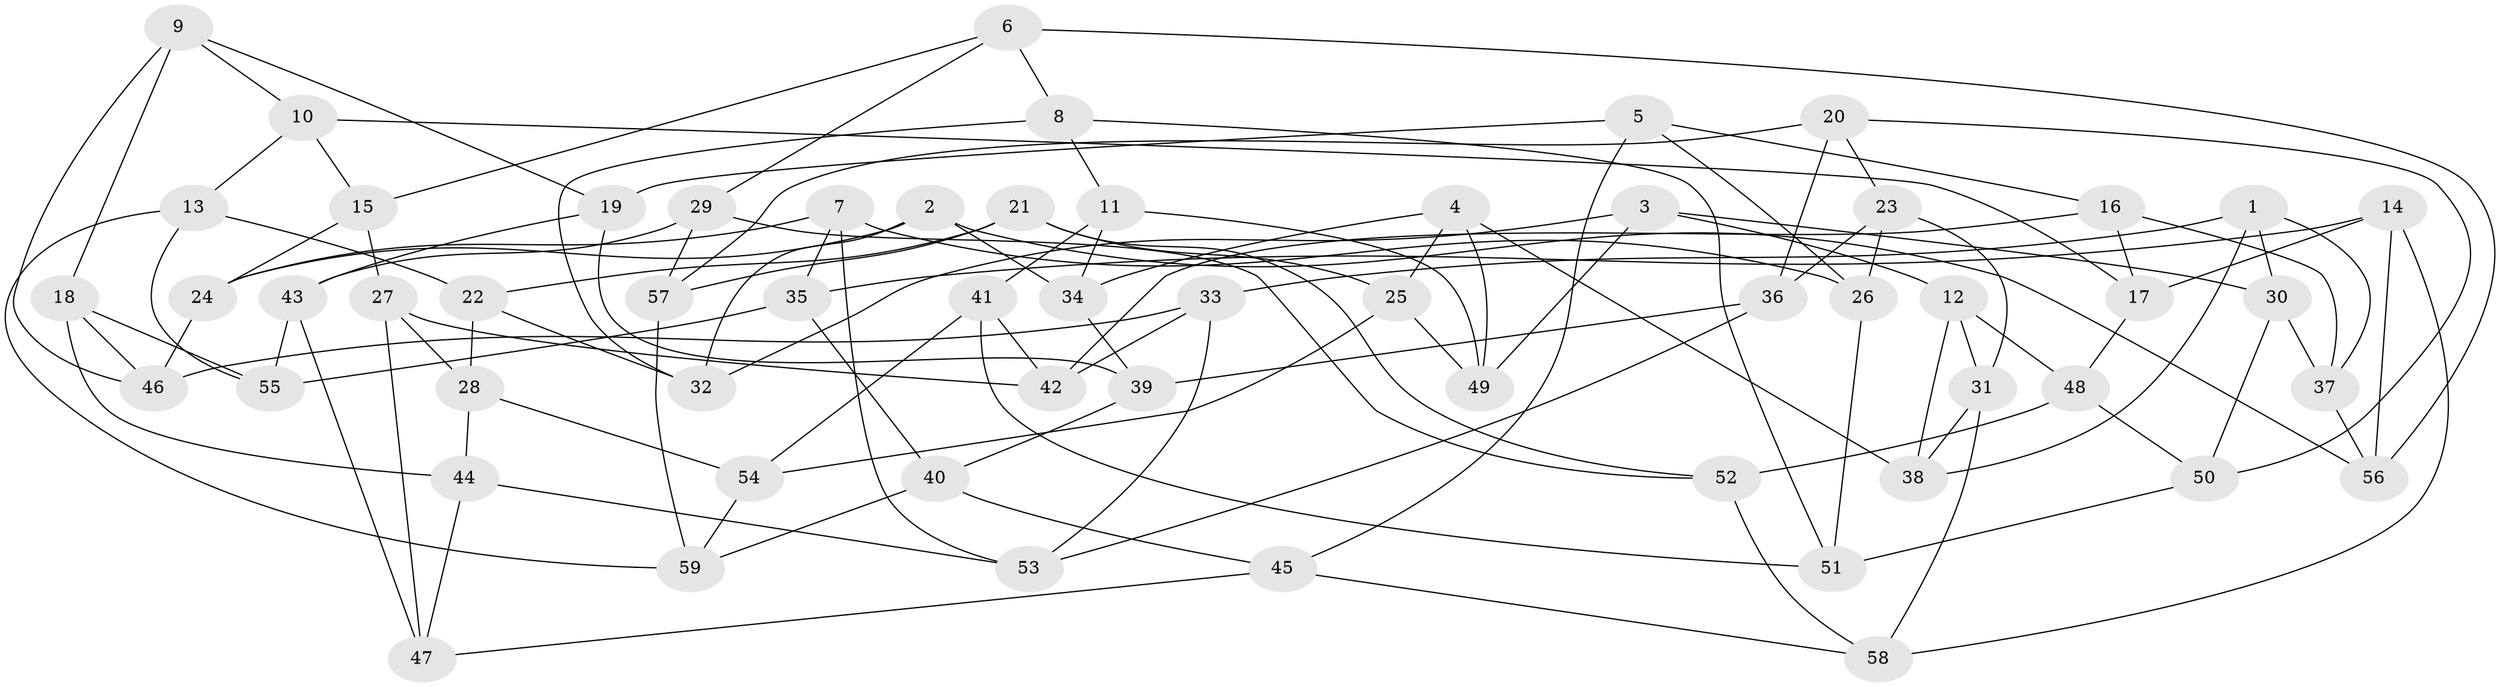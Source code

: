 // coarse degree distribution, {3: 0.11904761904761904, 4: 0.5, 6: 0.21428571428571427, 5: 0.16666666666666666}
// Generated by graph-tools (version 1.1) at 2025/38/03/04/25 23:38:17]
// undirected, 59 vertices, 118 edges
graph export_dot {
  node [color=gray90,style=filled];
  1;
  2;
  3;
  4;
  5;
  6;
  7;
  8;
  9;
  10;
  11;
  12;
  13;
  14;
  15;
  16;
  17;
  18;
  19;
  20;
  21;
  22;
  23;
  24;
  25;
  26;
  27;
  28;
  29;
  30;
  31;
  32;
  33;
  34;
  35;
  36;
  37;
  38;
  39;
  40;
  41;
  42;
  43;
  44;
  45;
  46;
  47;
  48;
  49;
  50;
  51;
  52;
  53;
  54;
  55;
  56;
  57;
  58;
  59;
  1 -- 37;
  1 -- 38;
  1 -- 33;
  1 -- 30;
  2 -- 24;
  2 -- 34;
  2 -- 56;
  2 -- 32;
  3 -- 12;
  3 -- 49;
  3 -- 30;
  3 -- 32;
  4 -- 38;
  4 -- 34;
  4 -- 49;
  4 -- 25;
  5 -- 16;
  5 -- 45;
  5 -- 19;
  5 -- 26;
  6 -- 29;
  6 -- 56;
  6 -- 8;
  6 -- 15;
  7 -- 53;
  7 -- 35;
  7 -- 24;
  7 -- 26;
  8 -- 51;
  8 -- 32;
  8 -- 11;
  9 -- 19;
  9 -- 10;
  9 -- 46;
  9 -- 18;
  10 -- 13;
  10 -- 15;
  10 -- 17;
  11 -- 34;
  11 -- 49;
  11 -- 41;
  12 -- 38;
  12 -- 31;
  12 -- 48;
  13 -- 55;
  13 -- 22;
  13 -- 59;
  14 -- 35;
  14 -- 58;
  14 -- 56;
  14 -- 17;
  15 -- 24;
  15 -- 27;
  16 -- 42;
  16 -- 17;
  16 -- 37;
  17 -- 48;
  18 -- 46;
  18 -- 55;
  18 -- 44;
  19 -- 43;
  19 -- 39;
  20 -- 23;
  20 -- 36;
  20 -- 57;
  20 -- 50;
  21 -- 22;
  21 -- 25;
  21 -- 57;
  21 -- 52;
  22 -- 32;
  22 -- 28;
  23 -- 36;
  23 -- 26;
  23 -- 31;
  24 -- 46;
  25 -- 49;
  25 -- 54;
  26 -- 51;
  27 -- 42;
  27 -- 47;
  27 -- 28;
  28 -- 54;
  28 -- 44;
  29 -- 52;
  29 -- 43;
  29 -- 57;
  30 -- 50;
  30 -- 37;
  31 -- 38;
  31 -- 58;
  33 -- 46;
  33 -- 53;
  33 -- 42;
  34 -- 39;
  35 -- 55;
  35 -- 40;
  36 -- 39;
  36 -- 53;
  37 -- 56;
  39 -- 40;
  40 -- 45;
  40 -- 59;
  41 -- 42;
  41 -- 51;
  41 -- 54;
  43 -- 47;
  43 -- 55;
  44 -- 47;
  44 -- 53;
  45 -- 58;
  45 -- 47;
  48 -- 50;
  48 -- 52;
  50 -- 51;
  52 -- 58;
  54 -- 59;
  57 -- 59;
}
